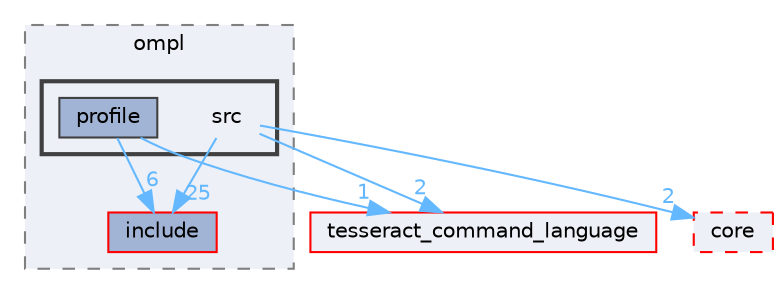digraph "tesseract_motion_planners/ompl/src"
{
 // LATEX_PDF_SIZE
  bgcolor="transparent";
  edge [fontname=Helvetica,fontsize=10,labelfontname=Helvetica,labelfontsize=10];
  node [fontname=Helvetica,fontsize=10,shape=box,height=0.2,width=0.4];
  compound=true
  subgraph clusterdir_7d12ad75758aad2a29205723bf062a66 {
    graph [ bgcolor="#edf0f7", pencolor="grey50", label="ompl", fontname=Helvetica,fontsize=10 style="filled,dashed", URL="dir_7d12ad75758aad2a29205723bf062a66.html",tooltip=""]
  dir_294d2be21c0470709e81d367ed7ce6a9 [label="include", fillcolor="#a2b4d6", color="red", style="filled", URL="dir_294d2be21c0470709e81d367ed7ce6a9.html",tooltip=""];
  subgraph clusterdir_211f305dc40a6105d6cd083ed91b86fd {
    graph [ bgcolor="#edf0f7", pencolor="grey25", label="", fontname=Helvetica,fontsize=10 style="filled,bold", URL="dir_211f305dc40a6105d6cd083ed91b86fd.html",tooltip=""]
    dir_211f305dc40a6105d6cd083ed91b86fd [shape=plaintext, label="src"];
  dir_cdf5eb0e984c034670c95912863a37d8 [label="profile", fillcolor="#a2b4d6", color="grey25", style="filled", URL="dir_cdf5eb0e984c034670c95912863a37d8.html",tooltip=""];
  }
  }
  dir_ba42fb948e9041f2f8c5ac347b7f6bb7 [label="core", fillcolor="#edf0f7", color="red", style="filled,dashed", URL="dir_ba42fb948e9041f2f8c5ac347b7f6bb7.html",tooltip=""];
  dir_fa47c2fa9b13a12fc195f1b83854b816 [label="tesseract_command_language", fillcolor="#edf0f7", color="red", style="filled", URL="dir_fa47c2fa9b13a12fc195f1b83854b816.html",tooltip=""];
  dir_211f305dc40a6105d6cd083ed91b86fd->dir_294d2be21c0470709e81d367ed7ce6a9 [headlabel="25", labeldistance=1.5 headhref="dir_000041_000012.html" color="steelblue1" fontcolor="steelblue1"];
  dir_211f305dc40a6105d6cd083ed91b86fd->dir_ba42fb948e9041f2f8c5ac347b7f6bb7 [headlabel="2", labeldistance=1.5 headhref="dir_000041_000000.html" color="steelblue1" fontcolor="steelblue1"];
  dir_211f305dc40a6105d6cd083ed91b86fd->dir_fa47c2fa9b13a12fc195f1b83854b816 [headlabel="2", labeldistance=1.5 headhref="dir_000041_000048.html" color="steelblue1" fontcolor="steelblue1"];
  dir_cdf5eb0e984c034670c95912863a37d8->dir_294d2be21c0470709e81d367ed7ce6a9 [headlabel="6", labeldistance=1.5 headhref="dir_000029_000012.html" color="steelblue1" fontcolor="steelblue1"];
  dir_cdf5eb0e984c034670c95912863a37d8->dir_fa47c2fa9b13a12fc195f1b83854b816 [headlabel="1", labeldistance=1.5 headhref="dir_000029_000048.html" color="steelblue1" fontcolor="steelblue1"];
}
